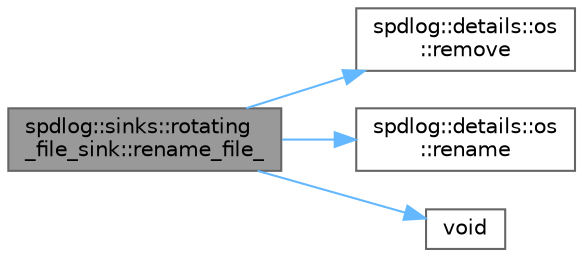 digraph "spdlog::sinks::rotating_file_sink::rename_file_"
{
 // LATEX_PDF_SIZE
  bgcolor="transparent";
  edge [fontname=Helvetica,fontsize=10,labelfontname=Helvetica,labelfontsize=10];
  node [fontname=Helvetica,fontsize=10,shape=box,height=0.2,width=0.4];
  rankdir="LR";
  Node1 [id="Node000001",label="spdlog::sinks::rotating\l_file_sink::rename_file_",height=0.2,width=0.4,color="gray40", fillcolor="grey60", style="filled", fontcolor="black",tooltip=" "];
  Node1 -> Node2 [id="edge4_Node000001_Node000002",color="steelblue1",style="solid",tooltip=" "];
  Node2 [id="Node000002",label="spdlog::details::os\l::remove",height=0.2,width=0.4,color="grey40", fillcolor="white", style="filled",URL="$namespacespdlog_1_1details_1_1os.html#a4ef47eb60fab317f746fd6c8a2bc30c2",tooltip=" "];
  Node1 -> Node3 [id="edge5_Node000001_Node000003",color="steelblue1",style="solid",tooltip=" "];
  Node3 [id="Node000003",label="spdlog::details::os\l::rename",height=0.2,width=0.4,color="grey40", fillcolor="white", style="filled",URL="$namespacespdlog_1_1details_1_1os.html#aa11fb3661265ad941f79081777afd86c",tooltip=" "];
  Node1 -> Node4 [id="edge6_Node000001_Node000004",color="steelblue1",style="solid",tooltip=" "];
  Node4 [id="Node000004",label="void",height=0.2,width=0.4,color="grey40", fillcolor="white", style="filled",URL="$mimalloc_8h.html#a9d6d8aef94ac19034a5f163606f84830",tooltip=" "];
}
